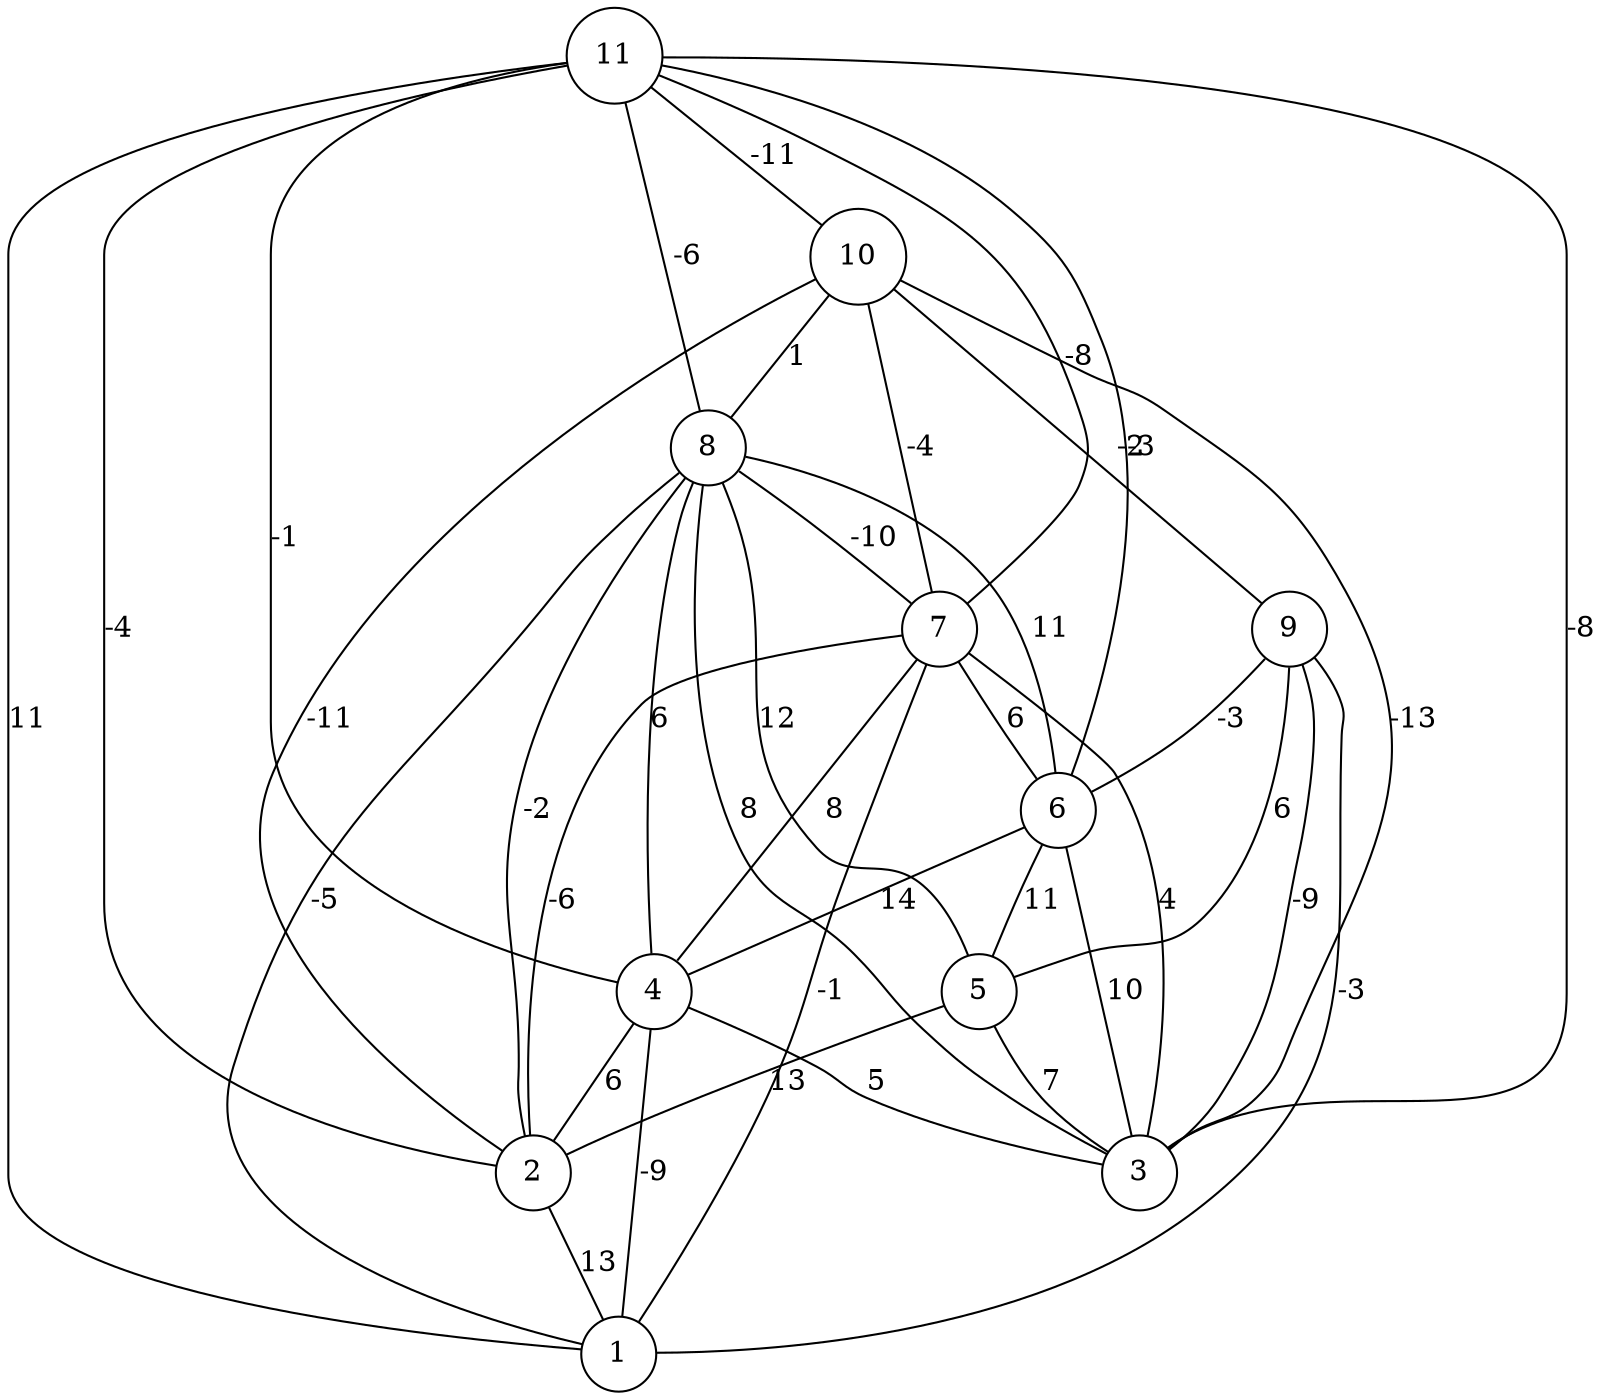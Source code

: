 graph { 
	 fontname="Helvetica,Arial,sans-serif" 
	 node [shape = circle]; 
	 11 -- 1 [label = "11"];
	 11 -- 2 [label = "-4"];
	 11 -- 3 [label = "-8"];
	 11 -- 4 [label = "-1"];
	 11 -- 6 [label = "-3"];
	 11 -- 7 [label = "-8"];
	 11 -- 8 [label = "-6"];
	 11 -- 10 [label = "-11"];
	 10 -- 2 [label = "-11"];
	 10 -- 3 [label = "-13"];
	 10 -- 7 [label = "-4"];
	 10 -- 8 [label = "1"];
	 10 -- 9 [label = "-2"];
	 9 -- 1 [label = "-3"];
	 9 -- 3 [label = "-9"];
	 9 -- 5 [label = "6"];
	 9 -- 6 [label = "-3"];
	 8 -- 1 [label = "-5"];
	 8 -- 2 [label = "-2"];
	 8 -- 3 [label = "8"];
	 8 -- 4 [label = "6"];
	 8 -- 5 [label = "12"];
	 8 -- 6 [label = "11"];
	 8 -- 7 [label = "-10"];
	 7 -- 1 [label = "-1"];
	 7 -- 2 [label = "-6"];
	 7 -- 3 [label = "4"];
	 7 -- 4 [label = "8"];
	 7 -- 6 [label = "6"];
	 6 -- 3 [label = "10"];
	 6 -- 4 [label = "14"];
	 6 -- 5 [label = "11"];
	 5 -- 2 [label = "13"];
	 5 -- 3 [label = "7"];
	 4 -- 1 [label = "-9"];
	 4 -- 2 [label = "6"];
	 4 -- 3 [label = "5"];
	 2 -- 1 [label = "13"];
	 1;
	 2;
	 3;
	 4;
	 5;
	 6;
	 7;
	 8;
	 9;
	 10;
	 11;
}
